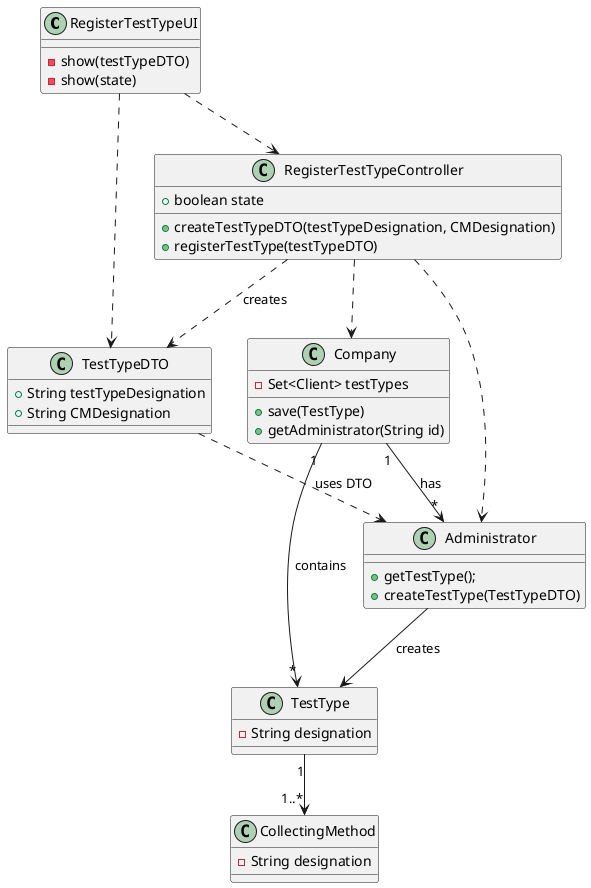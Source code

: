 @startuml
class RegisterTestTypeUI {
 -show(testTypeDTO)
 -show(state)
}

class RegisterTestTypeController {
  +boolean state
  +createTestTypeDTO(testTypeDesignation, CMDesignation)
  +registerTestType(testTypeDTO)
}

RegisterTestTypeUI ..> RegisterTestTypeController
RegisterTestTypeController ..> TestTypeDTO : creates

class TestTypeDTO{
+String testTypeDesignation
+String CMDesignation
}


RegisterTestTypeController ..> Administrator
RegisterTestTypeController ..> Company

class Administrator{
+getTestType();
+createTestType(TestTypeDTO)
}

Company "1" --> "*" Administrator : has
Administrator --> TestType : creates

class TestType{
-String designation
}
class CollectingMethod{
-String designation
}

TestType "1" --> "1..*" CollectingMethod
Company "1" --> "*" TestType : contains

class Company{
+save(TestType)
+getAdministrator(String id)
-Set<Client> testTypes
}

TestTypeDTO ..> Administrator : uses DTO
RegisterTestTypeUI ..> TestTypeDTO

@enduml

